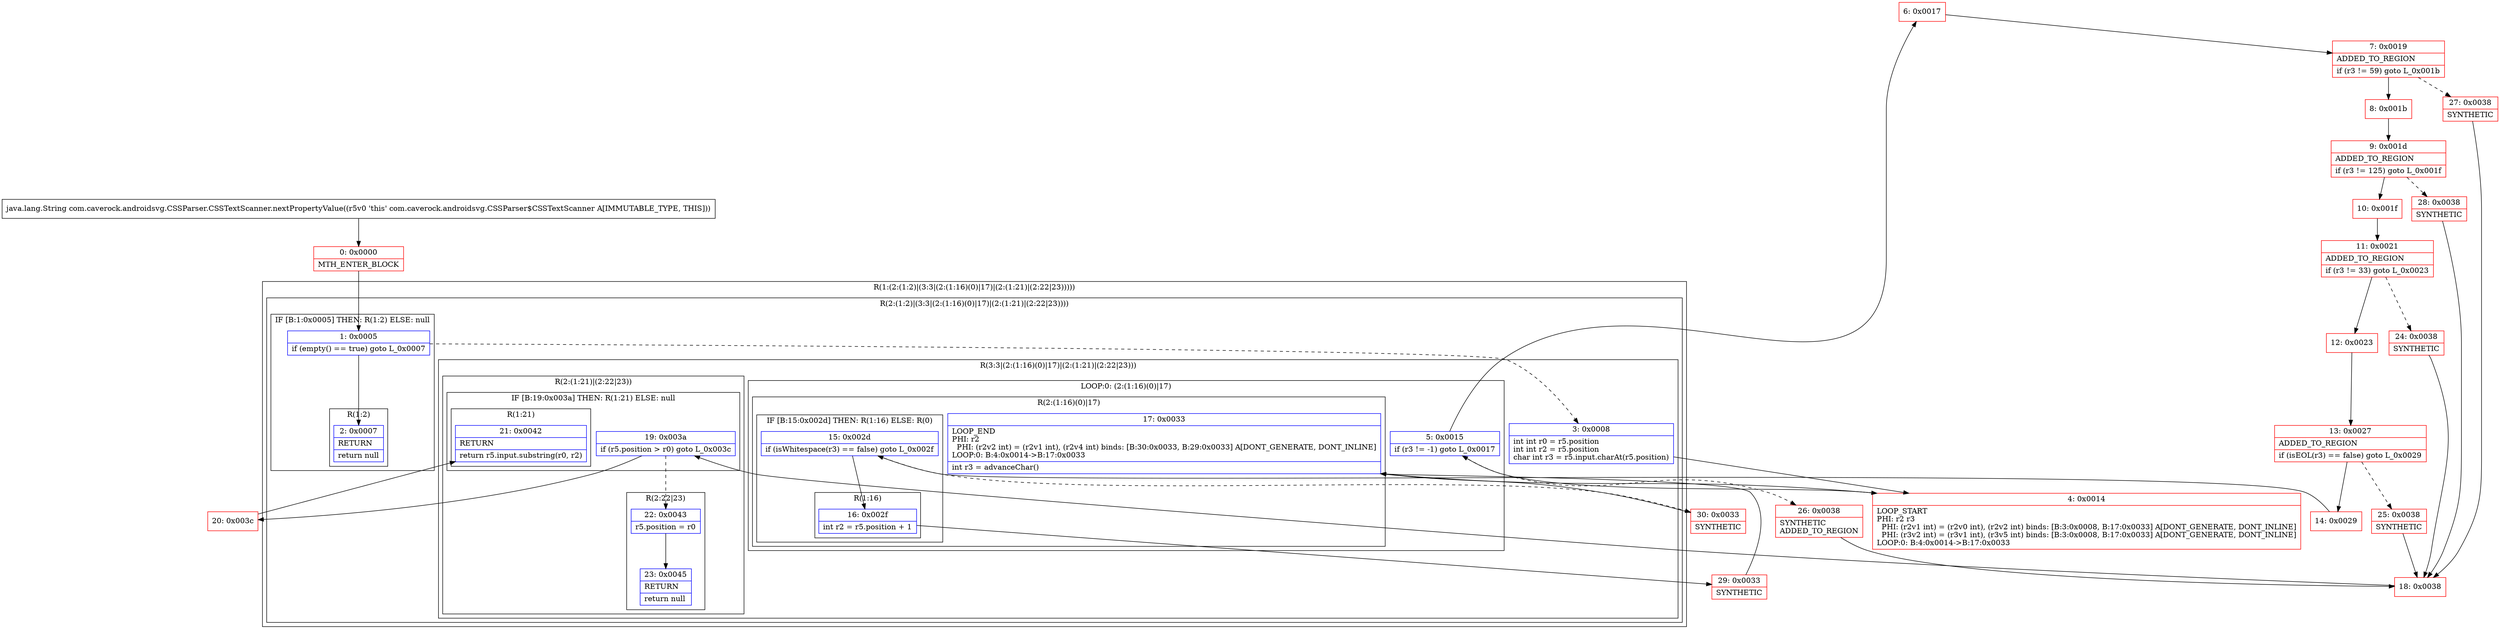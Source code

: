 digraph "CFG forcom.caverock.androidsvg.CSSParser.CSSTextScanner.nextPropertyValue()Ljava\/lang\/String;" {
subgraph cluster_Region_1771465179 {
label = "R(1:(2:(1:2)|(3:3|(2:(1:16)(0)|17)|(2:(1:21)|(2:22|23)))))";
node [shape=record,color=blue];
subgraph cluster_Region_1011366594 {
label = "R(2:(1:2)|(3:3|(2:(1:16)(0)|17)|(2:(1:21)|(2:22|23))))";
node [shape=record,color=blue];
subgraph cluster_IfRegion_1015544870 {
label = "IF [B:1:0x0005] THEN: R(1:2) ELSE: null";
node [shape=record,color=blue];
Node_1 [shape=record,label="{1\:\ 0x0005|if (empty() == true) goto L_0x0007\l}"];
subgraph cluster_Region_188673214 {
label = "R(1:2)";
node [shape=record,color=blue];
Node_2 [shape=record,label="{2\:\ 0x0007|RETURN\l|return null\l}"];
}
}
subgraph cluster_Region_1964201932 {
label = "R(3:3|(2:(1:16)(0)|17)|(2:(1:21)|(2:22|23)))";
node [shape=record,color=blue];
Node_3 [shape=record,label="{3\:\ 0x0008|int int r0 = r5.position\lint int r2 = r5.position\lchar int r3 = r5.input.charAt(r5.position)\l}"];
subgraph cluster_LoopRegion_758643039 {
label = "LOOP:0: (2:(1:16)(0)|17)";
node [shape=record,color=blue];
Node_5 [shape=record,label="{5\:\ 0x0015|if (r3 != \-1) goto L_0x0017\l}"];
subgraph cluster_Region_2125718716 {
label = "R(2:(1:16)(0)|17)";
node [shape=record,color=blue];
subgraph cluster_IfRegion_835396446 {
label = "IF [B:15:0x002d] THEN: R(1:16) ELSE: R(0)";
node [shape=record,color=blue];
Node_15 [shape=record,label="{15\:\ 0x002d|if (isWhitespace(r3) == false) goto L_0x002f\l}"];
subgraph cluster_Region_886734480 {
label = "R(1:16)";
node [shape=record,color=blue];
Node_16 [shape=record,label="{16\:\ 0x002f|int r2 = r5.position + 1\l}"];
}
subgraph cluster_Region_1362920627 {
label = "R(0)";
node [shape=record,color=blue];
}
}
Node_17 [shape=record,label="{17\:\ 0x0033|LOOP_END\lPHI: r2 \l  PHI: (r2v2 int) = (r2v1 int), (r2v4 int) binds: [B:30:0x0033, B:29:0x0033] A[DONT_GENERATE, DONT_INLINE]\lLOOP:0: B:4:0x0014\-\>B:17:0x0033\l|int r3 = advanceChar()\l}"];
}
}
subgraph cluster_Region_752822908 {
label = "R(2:(1:21)|(2:22|23))";
node [shape=record,color=blue];
subgraph cluster_IfRegion_366739208 {
label = "IF [B:19:0x003a] THEN: R(1:21) ELSE: null";
node [shape=record,color=blue];
Node_19 [shape=record,label="{19\:\ 0x003a|if (r5.position \> r0) goto L_0x003c\l}"];
subgraph cluster_Region_897369456 {
label = "R(1:21)";
node [shape=record,color=blue];
Node_21 [shape=record,label="{21\:\ 0x0042|RETURN\l|return r5.input.substring(r0, r2)\l}"];
}
}
subgraph cluster_Region_1528360712 {
label = "R(2:22|23)";
node [shape=record,color=blue];
Node_22 [shape=record,label="{22\:\ 0x0043|r5.position = r0\l}"];
Node_23 [shape=record,label="{23\:\ 0x0045|RETURN\l|return null\l}"];
}
}
}
}
}
Node_0 [shape=record,color=red,label="{0\:\ 0x0000|MTH_ENTER_BLOCK\l}"];
Node_4 [shape=record,color=red,label="{4\:\ 0x0014|LOOP_START\lPHI: r2 r3 \l  PHI: (r2v1 int) = (r2v0 int), (r2v2 int) binds: [B:3:0x0008, B:17:0x0033] A[DONT_GENERATE, DONT_INLINE]\l  PHI: (r3v2 int) = (r3v1 int), (r3v5 int) binds: [B:3:0x0008, B:17:0x0033] A[DONT_GENERATE, DONT_INLINE]\lLOOP:0: B:4:0x0014\-\>B:17:0x0033\l}"];
Node_6 [shape=record,color=red,label="{6\:\ 0x0017}"];
Node_7 [shape=record,color=red,label="{7\:\ 0x0019|ADDED_TO_REGION\l|if (r3 != 59) goto L_0x001b\l}"];
Node_8 [shape=record,color=red,label="{8\:\ 0x001b}"];
Node_9 [shape=record,color=red,label="{9\:\ 0x001d|ADDED_TO_REGION\l|if (r3 != 125) goto L_0x001f\l}"];
Node_10 [shape=record,color=red,label="{10\:\ 0x001f}"];
Node_11 [shape=record,color=red,label="{11\:\ 0x0021|ADDED_TO_REGION\l|if (r3 != 33) goto L_0x0023\l}"];
Node_12 [shape=record,color=red,label="{12\:\ 0x0023}"];
Node_13 [shape=record,color=red,label="{13\:\ 0x0027|ADDED_TO_REGION\l|if (isEOL(r3) == false) goto L_0x0029\l}"];
Node_14 [shape=record,color=red,label="{14\:\ 0x0029}"];
Node_18 [shape=record,color=red,label="{18\:\ 0x0038}"];
Node_20 [shape=record,color=red,label="{20\:\ 0x003c}"];
Node_24 [shape=record,color=red,label="{24\:\ 0x0038|SYNTHETIC\l}"];
Node_25 [shape=record,color=red,label="{25\:\ 0x0038|SYNTHETIC\l}"];
Node_26 [shape=record,color=red,label="{26\:\ 0x0038|SYNTHETIC\lADDED_TO_REGION\l}"];
Node_27 [shape=record,color=red,label="{27\:\ 0x0038|SYNTHETIC\l}"];
Node_28 [shape=record,color=red,label="{28\:\ 0x0038|SYNTHETIC\l}"];
Node_29 [shape=record,color=red,label="{29\:\ 0x0033|SYNTHETIC\l}"];
Node_30 [shape=record,color=red,label="{30\:\ 0x0033|SYNTHETIC\l}"];
MethodNode[shape=record,label="{java.lang.String com.caverock.androidsvg.CSSParser.CSSTextScanner.nextPropertyValue((r5v0 'this' com.caverock.androidsvg.CSSParser$CSSTextScanner A[IMMUTABLE_TYPE, THIS])) }"];
MethodNode -> Node_0;
Node_1 -> Node_2;
Node_1 -> Node_3[style=dashed];
Node_3 -> Node_4;
Node_5 -> Node_6;
Node_5 -> Node_26[style=dashed];
Node_15 -> Node_16;
Node_15 -> Node_30[style=dashed];
Node_16 -> Node_29;
Node_17 -> Node_4;
Node_19 -> Node_20;
Node_19 -> Node_22[style=dashed];
Node_22 -> Node_23;
Node_0 -> Node_1;
Node_4 -> Node_5;
Node_6 -> Node_7;
Node_7 -> Node_8;
Node_7 -> Node_27[style=dashed];
Node_8 -> Node_9;
Node_9 -> Node_10;
Node_9 -> Node_28[style=dashed];
Node_10 -> Node_11;
Node_11 -> Node_12;
Node_11 -> Node_24[style=dashed];
Node_12 -> Node_13;
Node_13 -> Node_14;
Node_13 -> Node_25[style=dashed];
Node_14 -> Node_15;
Node_18 -> Node_19;
Node_20 -> Node_21;
Node_24 -> Node_18;
Node_25 -> Node_18;
Node_26 -> Node_18;
Node_27 -> Node_18;
Node_28 -> Node_18;
Node_29 -> Node_17;
Node_30 -> Node_17;
}

